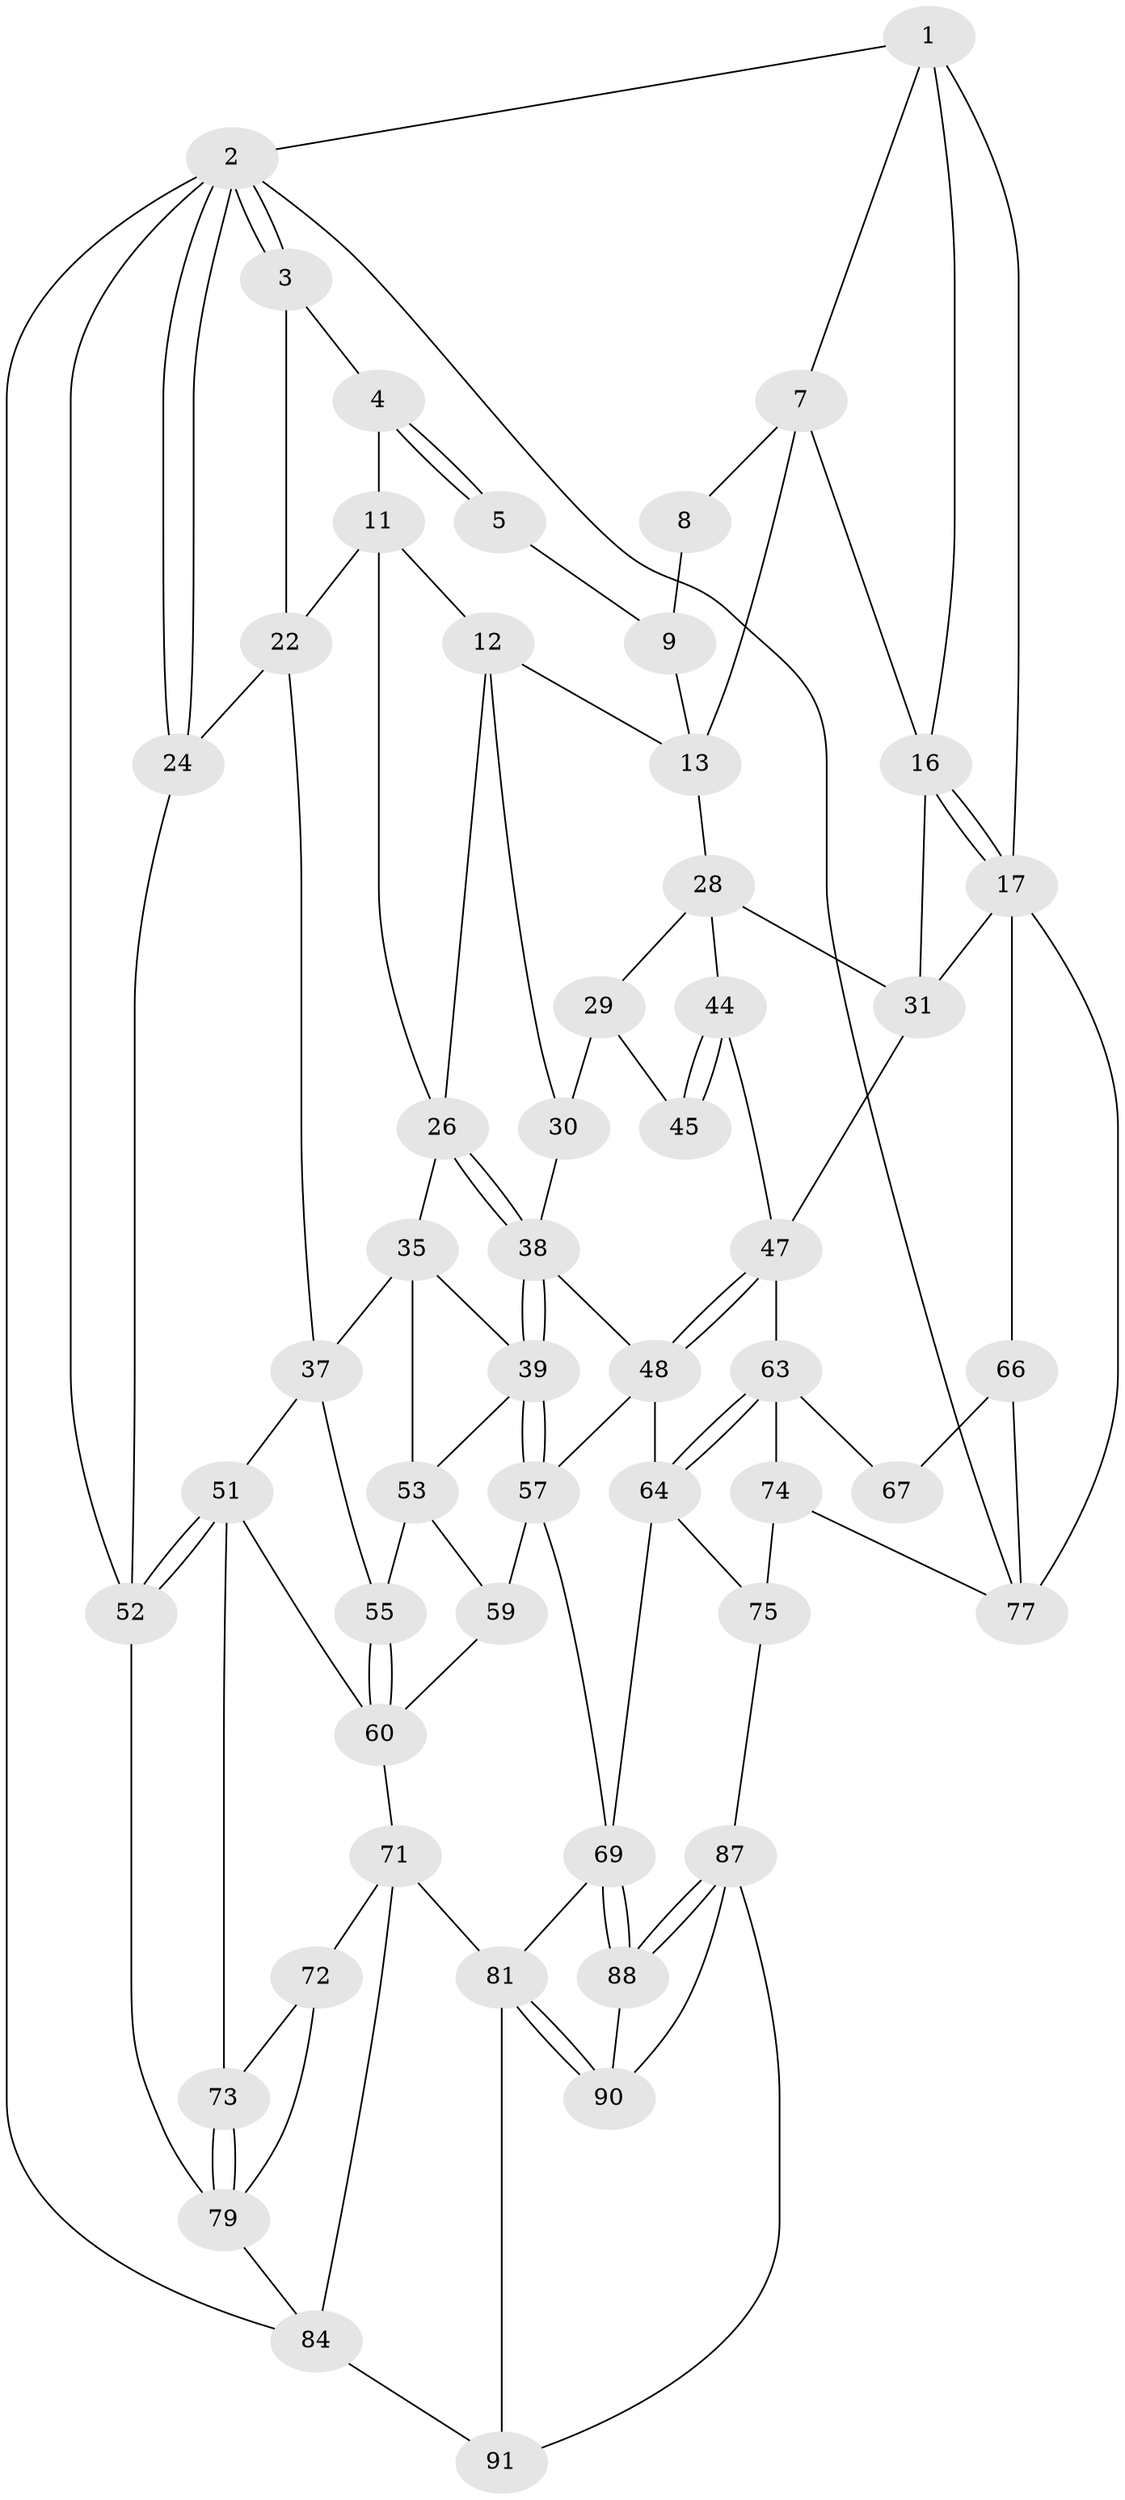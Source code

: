 // original degree distribution, {3: 0.021505376344086023, 6: 0.21505376344086022, 4: 0.24731182795698925, 5: 0.5161290322580645}
// Generated by graph-tools (version 1.1) at 2025/42/03/06/25 10:42:27]
// undirected, 53 vertices, 111 edges
graph export_dot {
graph [start="1"]
  node [color=gray90,style=filled];
  1 [pos="+0.8168835357047581+0",super="+6"];
  2 [pos="+0+0",super="+89"];
  3 [pos="+0.05259920488355647+0",super="+15"];
  4 [pos="+0.39652492501123876+0",super="+10"];
  5 [pos="+0.7231883710967492+0"];
  7 [pos="+0.8125520729904668+0.13513160478657535",super="+18"];
  8 [pos="+0.7396670926919193+0.11795339254386222"];
  9 [pos="+0.7011314338401186+0",super="+14"];
  11 [pos="+0.4143612527582182+0.032545594516007414",super="+21"];
  12 [pos="+0.552305523007889+0.20132863885502186",super="+25"];
  13 [pos="+0.5565443201919296+0.20187421940275746",super="+19"];
  16 [pos="+1+0.16494062987739203",super="+20"];
  17 [pos="+1+0.15537278358040837",super="+33"];
  22 [pos="+0.09284049788995868+0.30337729500738597",super="+23"];
  24 [pos="+0+0.3301038441701975"];
  26 [pos="+0.35070314685813797+0.3610741365761639",super="+27"];
  28 [pos="+0.6995010219672742+0.3670254149413068",super="+32"];
  29 [pos="+0.6877212182668417+0.3884053302045943",super="+43"];
  30 [pos="+0.5256194372202784+0.4036081156088298",super="+41"];
  31 [pos="+0.9531916284221101+0.5025110824520633",super="+34"];
  35 [pos="+0.2872012863865203+0.43913736832042705",super="+36"];
  37 [pos="+0.12209395187483021+0.4581871125179917",super="+50"];
  38 [pos="+0.3652653469626605+0.40107437665191203",super="+42"];
  39 [pos="+0.3077509048567145+0.5918042893047536",super="+40"];
  44 [pos="+0.9071703690762285+0.49533342033261496",super="+46"];
  45 [pos="+0.690472544324381+0.45442075336378673"];
  47 [pos="+0.6688342040601475+0.5790362421330844",super="+56"];
  48 [pos="+0.5561222773161888+0.6239151266759118",super="+49"];
  51 [pos="+0+0.6633103493472386",super="+61"];
  52 [pos="+0+0.6585005247552742",super="+80"];
  53 [pos="+0.2308478820255334+0.5688197673072019",super="+54"];
  55 [pos="+0.09168541568901081+0.6435919651281063"];
  57 [pos="+0.40549567897752287+0.6673229092625453",super="+58"];
  59 [pos="+0.16580850521747903+0.7145241853315929"];
  60 [pos="+0.07430301707168963+0.7465238573632554",super="+62"];
  63 [pos="+0.8053543867898731+0.7002333961471462",super="+68"];
  64 [pos="+0.6742720155049259+0.7754807365304532",super="+65"];
  66 [pos="+1+0.7532866749590716",super="+76"];
  67 [pos="+0.8640092139718281+0.7389595229793271"];
  69 [pos="+0.6304188841253449+0.8382601710744929",super="+70"];
  71 [pos="+0.12904951709879153+0.7772724310770669",super="+83"];
  72 [pos="+0.08464960680985156+0.8224188709568796"];
  73 [pos="+0.016770699792404677+0.8344295030333722"];
  74 [pos="+0.8441497329907628+0.8148584885026292",super="+78"];
  75 [pos="+0.7351787643429655+0.8242468632308654",super="+86"];
  77 [pos="+1+1"];
  79 [pos="+0+0.8949466972912836",super="+85"];
  81 [pos="+0.36607576108801265+0.8235488780210182",super="+82"];
  84 [pos="+0.13019930675489452+0.9306810157374957",super="+92"];
  87 [pos="+1+1",super="+93"];
  88 [pos="+0.6242631344251468+0.8945884051663446"];
  90 [pos="+0.5192688662877473+0.9510097792102274"];
  91 [pos="+0.2332790482838098+1"];
  1 -- 2;
  1 -- 17;
  1 -- 16;
  1 -- 7;
  2 -- 3;
  2 -- 3;
  2 -- 24;
  2 -- 24;
  2 -- 77;
  2 -- 84;
  2 -- 52;
  3 -- 4 [weight=2];
  3 -- 22;
  4 -- 5;
  4 -- 5;
  4 -- 11;
  5 -- 9;
  7 -- 8;
  7 -- 13;
  7 -- 16;
  8 -- 9 [weight=2];
  9 -- 13;
  11 -- 12;
  11 -- 22;
  11 -- 26;
  12 -- 13;
  12 -- 26;
  12 -- 30;
  13 -- 28;
  16 -- 17;
  16 -- 17;
  16 -- 31;
  17 -- 77;
  17 -- 66;
  17 -- 31;
  22 -- 24;
  22 -- 37;
  24 -- 52;
  26 -- 38;
  26 -- 38;
  26 -- 35;
  28 -- 29;
  28 -- 44;
  28 -- 31;
  29 -- 30 [weight=2];
  29 -- 45;
  30 -- 38;
  31 -- 47;
  35 -- 39;
  35 -- 37;
  35 -- 53;
  37 -- 51;
  37 -- 55;
  38 -- 39;
  38 -- 39;
  38 -- 48;
  39 -- 57;
  39 -- 57;
  39 -- 53;
  44 -- 45 [weight=2];
  44 -- 45;
  44 -- 47;
  47 -- 48;
  47 -- 48;
  47 -- 63;
  48 -- 64;
  48 -- 57;
  51 -- 52;
  51 -- 52;
  51 -- 73;
  51 -- 60;
  52 -- 79;
  53 -- 59;
  53 -- 55;
  55 -- 60;
  55 -- 60;
  57 -- 59;
  57 -- 69;
  59 -- 60;
  60 -- 71;
  63 -- 64;
  63 -- 64;
  63 -- 74;
  63 -- 67;
  64 -- 75;
  64 -- 69;
  66 -- 67 [weight=2];
  66 -- 77;
  69 -- 88;
  69 -- 88;
  69 -- 81;
  71 -- 72;
  71 -- 81;
  71 -- 84;
  72 -- 73;
  72 -- 79;
  73 -- 79;
  73 -- 79;
  74 -- 75 [weight=2];
  74 -- 77;
  75 -- 87;
  79 -- 84;
  81 -- 90;
  81 -- 90;
  81 -- 91;
  84 -- 91;
  87 -- 88;
  87 -- 88;
  87 -- 90;
  87 -- 91;
  88 -- 90;
}
